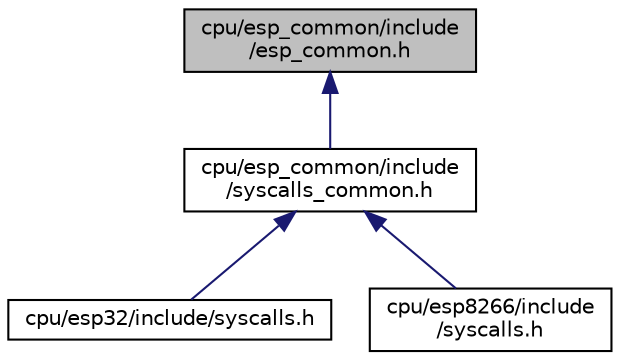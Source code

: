 digraph "cpu/esp_common/include/esp_common.h"
{
 // LATEX_PDF_SIZE
  edge [fontname="Helvetica",fontsize="10",labelfontname="Helvetica",labelfontsize="10"];
  node [fontname="Helvetica",fontsize="10",shape=record];
  Node1 [label="cpu/esp_common/include\l/esp_common.h",height=0.2,width=0.4,color="black", fillcolor="grey75", style="filled", fontcolor="black",tooltip="Common helper macros for ESP SoCs."];
  Node1 -> Node2 [dir="back",color="midnightblue",fontsize="10",style="solid",fontname="Helvetica"];
  Node2 [label="cpu/esp_common/include\l/syscalls_common.h",height=0.2,width=0.4,color="black", fillcolor="white", style="filled",URL="$syscalls__common_8h.html",tooltip="Implementation of required system calls for ESP SoCs."];
  Node2 -> Node3 [dir="back",color="midnightblue",fontsize="10",style="solid",fontname="Helvetica"];
  Node3 [label="cpu/esp32/include/syscalls.h",height=0.2,width=0.4,color="black", fillcolor="white", style="filled",URL="$esp32_2include_2syscalls_8h.html",tooltip="Implementation of required system calls."];
  Node2 -> Node4 [dir="back",color="midnightblue",fontsize="10",style="solid",fontname="Helvetica"];
  Node4 [label="cpu/esp8266/include\l/syscalls.h",height=0.2,width=0.4,color="black", fillcolor="white", style="filled",URL="$esp8266_2include_2syscalls_8h.html",tooltip="Implementation of required system calls."];
}
